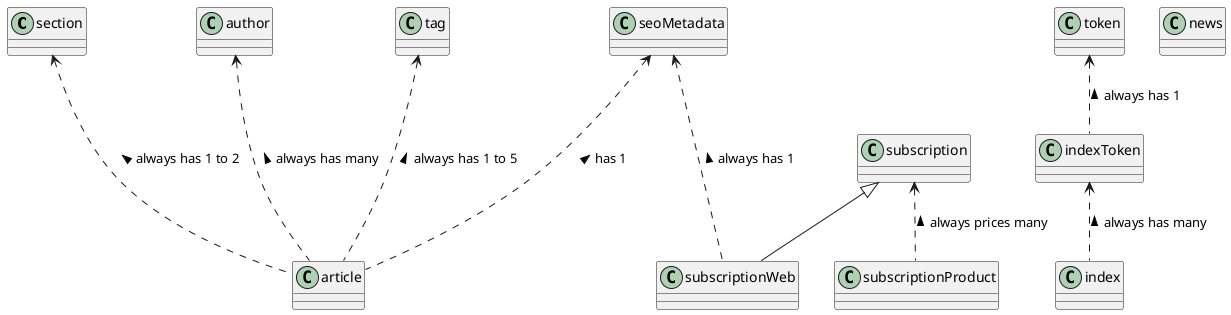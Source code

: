 @startuml

class section

class article

author <... article : always has many <
tag <... article : always has 1 to 5 <

section <... article : always has 1 to 2 <
seoMetadata <... article : has 1 <

class author

class seoMetadata

class subscription

class subscriptionProduct

subscription <.. subscriptionProduct : always prices many <

class subscriptionWeb

subscription <|-- subscriptionWeb
seoMetadata <... subscriptionWeb : always has 1 <

class tag

class token

class indexToken
token <.. indexToken : always has 1 <

class index
indexToken <.. index : always has many <

class news

@enduml